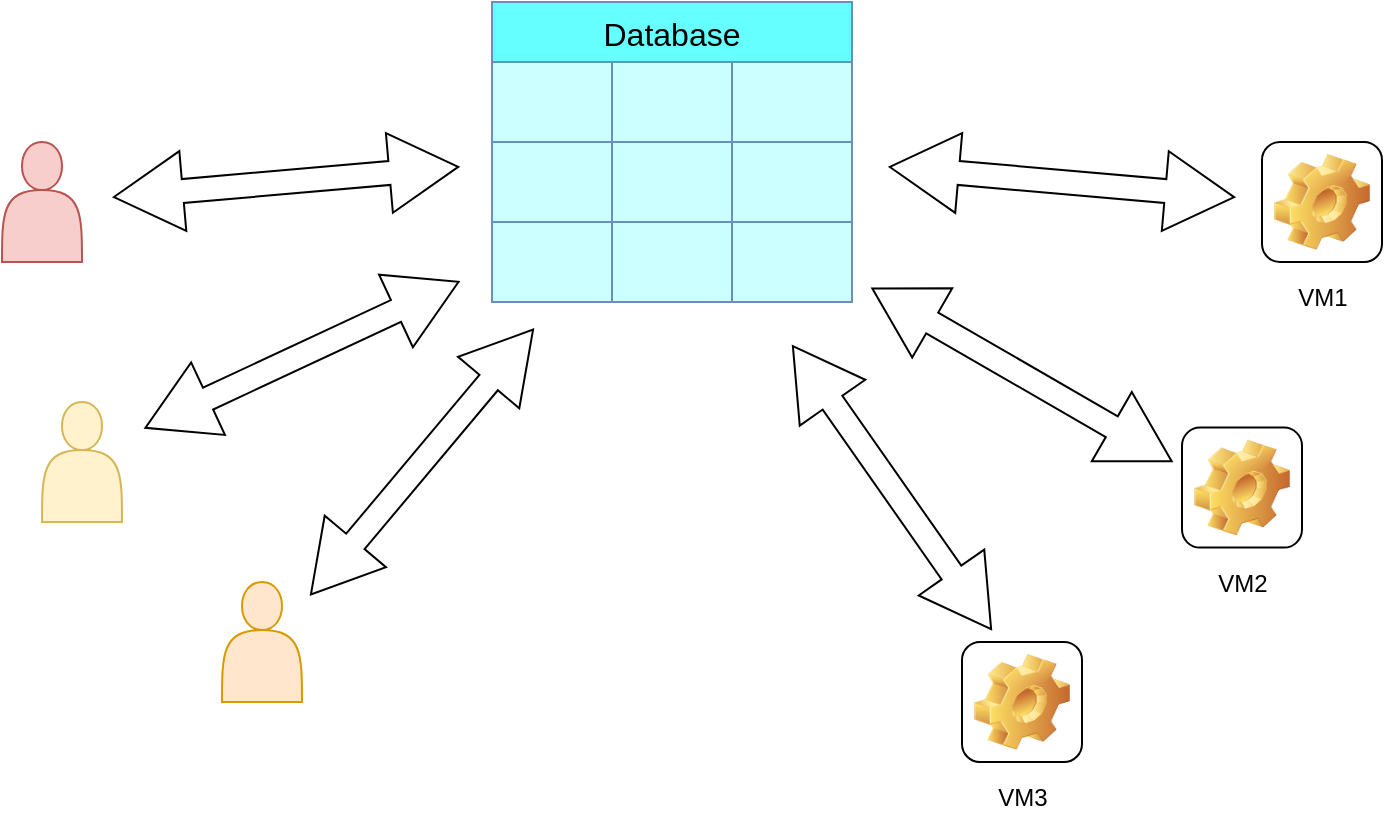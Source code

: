 <mxfile version="21.6.1" type="device">
  <diagram id="R2lEEEUBdFMjLlhIrx00" name="Page-1">
    <mxGraphModel dx="1392" dy="775" grid="1" gridSize="10" guides="1" tooltips="1" connect="1" arrows="1" fold="1" page="1" pageScale="1" pageWidth="850" pageHeight="1100" math="0" shadow="0" extFonts="Permanent Marker^https://fonts.googleapis.com/css?family=Permanent+Marker">
      <root>
        <mxCell id="0" />
        <mxCell id="1" parent="0" />
        <mxCell id="vAiuzUgHTBZK7nf8tgEe-1" value="Database" style="shape=table;startSize=30;container=1;collapsible=0;childLayout=tableLayout;strokeColor=#6c8ebf;fontSize=16;fillColor=#66FFFF;gradientColor=none;swimlaneFillColor=#CCFFFF;" vertex="1" parent="1">
          <mxGeometry x="335" y="120" width="180" height="150" as="geometry" />
        </mxCell>
        <mxCell id="vAiuzUgHTBZK7nf8tgEe-2" value="" style="shape=tableRow;horizontal=0;startSize=0;swimlaneHead=0;swimlaneBody=0;strokeColor=inherit;top=0;left=0;bottom=0;right=0;collapsible=0;dropTarget=0;fillColor=none;points=[[0,0.5],[1,0.5]];portConstraint=eastwest;fontSize=16;" vertex="1" parent="vAiuzUgHTBZK7nf8tgEe-1">
          <mxGeometry y="30" width="180" height="40" as="geometry" />
        </mxCell>
        <mxCell id="vAiuzUgHTBZK7nf8tgEe-3" value="" style="shape=partialRectangle;html=1;whiteSpace=wrap;connectable=0;strokeColor=inherit;overflow=hidden;fillColor=none;top=0;left=0;bottom=0;right=0;pointerEvents=1;fontSize=16;" vertex="1" parent="vAiuzUgHTBZK7nf8tgEe-2">
          <mxGeometry width="60" height="40" as="geometry">
            <mxRectangle width="60" height="40" as="alternateBounds" />
          </mxGeometry>
        </mxCell>
        <mxCell id="vAiuzUgHTBZK7nf8tgEe-4" value="" style="shape=partialRectangle;html=1;whiteSpace=wrap;connectable=0;strokeColor=inherit;overflow=hidden;fillColor=none;top=0;left=0;bottom=0;right=0;pointerEvents=1;fontSize=16;" vertex="1" parent="vAiuzUgHTBZK7nf8tgEe-2">
          <mxGeometry x="60" width="60" height="40" as="geometry">
            <mxRectangle width="60" height="40" as="alternateBounds" />
          </mxGeometry>
        </mxCell>
        <mxCell id="vAiuzUgHTBZK7nf8tgEe-5" value="" style="shape=partialRectangle;html=1;whiteSpace=wrap;connectable=0;strokeColor=inherit;overflow=hidden;fillColor=none;top=0;left=0;bottom=0;right=0;pointerEvents=1;fontSize=16;" vertex="1" parent="vAiuzUgHTBZK7nf8tgEe-2">
          <mxGeometry x="120" width="60" height="40" as="geometry">
            <mxRectangle width="60" height="40" as="alternateBounds" />
          </mxGeometry>
        </mxCell>
        <mxCell id="vAiuzUgHTBZK7nf8tgEe-6" value="" style="shape=tableRow;horizontal=0;startSize=0;swimlaneHead=0;swimlaneBody=0;strokeColor=inherit;top=0;left=0;bottom=0;right=0;collapsible=0;dropTarget=0;fillColor=none;points=[[0,0.5],[1,0.5]];portConstraint=eastwest;fontSize=16;" vertex="1" parent="vAiuzUgHTBZK7nf8tgEe-1">
          <mxGeometry y="70" width="180" height="40" as="geometry" />
        </mxCell>
        <mxCell id="vAiuzUgHTBZK7nf8tgEe-7" value="" style="shape=partialRectangle;html=1;whiteSpace=wrap;connectable=0;strokeColor=inherit;overflow=hidden;fillColor=none;top=0;left=0;bottom=0;right=0;pointerEvents=1;fontSize=16;" vertex="1" parent="vAiuzUgHTBZK7nf8tgEe-6">
          <mxGeometry width="60" height="40" as="geometry">
            <mxRectangle width="60" height="40" as="alternateBounds" />
          </mxGeometry>
        </mxCell>
        <mxCell id="vAiuzUgHTBZK7nf8tgEe-8" value="" style="shape=partialRectangle;html=1;whiteSpace=wrap;connectable=0;strokeColor=inherit;overflow=hidden;fillColor=none;top=0;left=0;bottom=0;right=0;pointerEvents=1;fontSize=16;" vertex="1" parent="vAiuzUgHTBZK7nf8tgEe-6">
          <mxGeometry x="60" width="60" height="40" as="geometry">
            <mxRectangle width="60" height="40" as="alternateBounds" />
          </mxGeometry>
        </mxCell>
        <mxCell id="vAiuzUgHTBZK7nf8tgEe-9" value="" style="shape=partialRectangle;html=1;whiteSpace=wrap;connectable=0;strokeColor=inherit;overflow=hidden;fillColor=none;top=0;left=0;bottom=0;right=0;pointerEvents=1;fontSize=16;" vertex="1" parent="vAiuzUgHTBZK7nf8tgEe-6">
          <mxGeometry x="120" width="60" height="40" as="geometry">
            <mxRectangle width="60" height="40" as="alternateBounds" />
          </mxGeometry>
        </mxCell>
        <mxCell id="vAiuzUgHTBZK7nf8tgEe-10" value="" style="shape=tableRow;horizontal=0;startSize=0;swimlaneHead=0;swimlaneBody=0;strokeColor=inherit;top=0;left=0;bottom=0;right=0;collapsible=0;dropTarget=0;fillColor=none;points=[[0,0.5],[1,0.5]];portConstraint=eastwest;fontSize=16;" vertex="1" parent="vAiuzUgHTBZK7nf8tgEe-1">
          <mxGeometry y="110" width="180" height="40" as="geometry" />
        </mxCell>
        <mxCell id="vAiuzUgHTBZK7nf8tgEe-11" value="" style="shape=partialRectangle;html=1;whiteSpace=wrap;connectable=0;strokeColor=inherit;overflow=hidden;fillColor=none;top=0;left=0;bottom=0;right=0;pointerEvents=1;fontSize=16;" vertex="1" parent="vAiuzUgHTBZK7nf8tgEe-10">
          <mxGeometry width="60" height="40" as="geometry">
            <mxRectangle width="60" height="40" as="alternateBounds" />
          </mxGeometry>
        </mxCell>
        <mxCell id="vAiuzUgHTBZK7nf8tgEe-12" value="" style="shape=partialRectangle;html=1;whiteSpace=wrap;connectable=0;strokeColor=inherit;overflow=hidden;fillColor=none;top=0;left=0;bottom=0;right=0;pointerEvents=1;fontSize=16;" vertex="1" parent="vAiuzUgHTBZK7nf8tgEe-10">
          <mxGeometry x="60" width="60" height="40" as="geometry">
            <mxRectangle width="60" height="40" as="alternateBounds" />
          </mxGeometry>
        </mxCell>
        <mxCell id="vAiuzUgHTBZK7nf8tgEe-13" value="" style="shape=partialRectangle;html=1;whiteSpace=wrap;connectable=0;strokeColor=inherit;overflow=hidden;fillColor=none;top=0;left=0;bottom=0;right=0;pointerEvents=1;fontSize=16;" vertex="1" parent="vAiuzUgHTBZK7nf8tgEe-10">
          <mxGeometry x="120" width="60" height="40" as="geometry">
            <mxRectangle width="60" height="40" as="alternateBounds" />
          </mxGeometry>
        </mxCell>
        <mxCell id="vAiuzUgHTBZK7nf8tgEe-14" value="" style="shape=actor;whiteSpace=wrap;html=1;fillColor=#fff2cc;strokeColor=#d6b656;" vertex="1" parent="1">
          <mxGeometry x="110" y="320" width="40" height="60" as="geometry" />
        </mxCell>
        <mxCell id="vAiuzUgHTBZK7nf8tgEe-15" value="" style="shape=actor;whiteSpace=wrap;html=1;fillColor=#ffe6cc;strokeColor=#d79b00;" vertex="1" parent="1">
          <mxGeometry x="200" y="410" width="40" height="60" as="geometry" />
        </mxCell>
        <mxCell id="vAiuzUgHTBZK7nf8tgEe-16" value="" style="shape=actor;whiteSpace=wrap;html=1;fillColor=#f8cecc;strokeColor=#b85450;" vertex="1" parent="1">
          <mxGeometry x="90" y="190" width="40" height="60" as="geometry" />
        </mxCell>
        <mxCell id="vAiuzUgHTBZK7nf8tgEe-17" value="VM1" style="icon;html=1;image=img/clipart/Gear_128x128.png" vertex="1" parent="1">
          <mxGeometry x="720" y="190" width="60" height="60" as="geometry" />
        </mxCell>
        <mxCell id="vAiuzUgHTBZK7nf8tgEe-18" value="VM2" style="icon;html=1;image=img/clipart/Gear_128x128.png" vertex="1" parent="1">
          <mxGeometry x="680" y="332.81" width="60" height="60" as="geometry" />
        </mxCell>
        <mxCell id="vAiuzUgHTBZK7nf8tgEe-19" value="VM3" style="icon;html=1;image=img/clipart/Gear_128x128.png" vertex="1" parent="1">
          <mxGeometry x="570" y="440" width="60" height="60" as="geometry" />
        </mxCell>
        <mxCell id="vAiuzUgHTBZK7nf8tgEe-20" value="" style="shape=doubleArrow;direction=south;whiteSpace=wrap;html=1;rotation=85;" vertex="1" parent="1">
          <mxGeometry x="212.05" y="123.59" width="40" height="172.81" as="geometry" />
        </mxCell>
        <mxCell id="vAiuzUgHTBZK7nf8tgEe-22" value="" style="shape=doubleArrow;direction=south;whiteSpace=wrap;html=1;rotation=65;" vertex="1" parent="1">
          <mxGeometry x="220" y="210" width="40" height="172.81" as="geometry" />
        </mxCell>
        <mxCell id="vAiuzUgHTBZK7nf8tgEe-23" value="" style="shape=doubleArrow;direction=south;whiteSpace=wrap;html=1;rotation=40;" vertex="1" parent="1">
          <mxGeometry x="280" y="263.59" width="40" height="172.81" as="geometry" />
        </mxCell>
        <mxCell id="vAiuzUgHTBZK7nf8tgEe-24" value="" style="shape=doubleArrow;direction=south;whiteSpace=wrap;html=1;rotation=95;" vertex="1" parent="1">
          <mxGeometry x="600" y="123.6" width="40" height="172.81" as="geometry" />
        </mxCell>
        <mxCell id="vAiuzUgHTBZK7nf8tgEe-25" value="" style="shape=doubleArrow;direction=south;whiteSpace=wrap;html=1;rotation=120;" vertex="1" parent="1">
          <mxGeometry x="580" y="220" width="40" height="172.81" as="geometry" />
        </mxCell>
        <mxCell id="vAiuzUgHTBZK7nf8tgEe-26" value="" style="shape=doubleArrow;direction=south;whiteSpace=wrap;html=1;rotation=-35;" vertex="1" parent="1">
          <mxGeometry x="515" y="276.4" width="40" height="172.81" as="geometry" />
        </mxCell>
      </root>
    </mxGraphModel>
  </diagram>
</mxfile>
